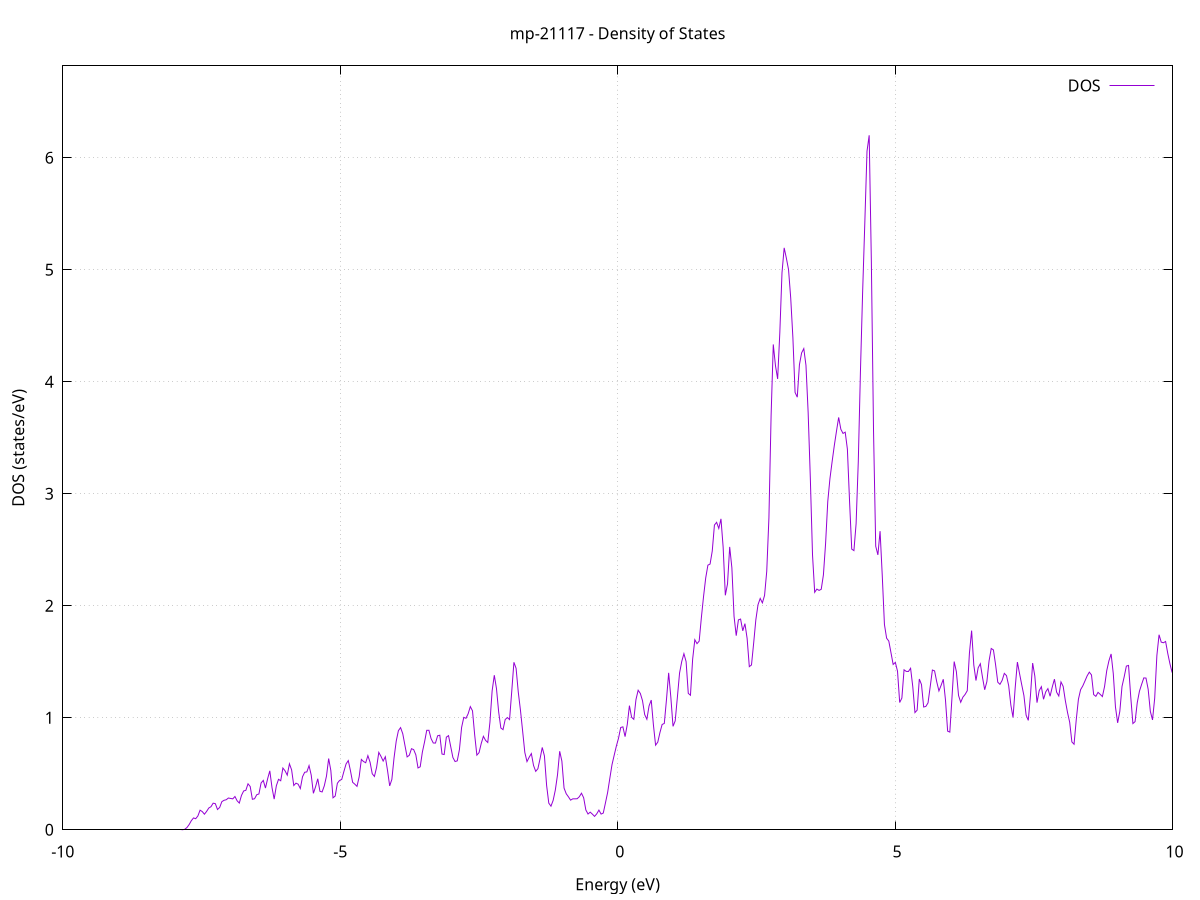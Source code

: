 set title 'mp-21117 - Density of States'
set xlabel 'Energy (eV)'
set ylabel 'DOS (states/eV)'
set grid
set xrange [-10:10]
set yrange [0:6.819]
set xzeroaxis lt -1
set terminal png size 800,600
set output 'mp-21117_dos_gnuplot.png'
plot '-' using 1:2 with lines title 'DOS'
-52.070800 0.000000
-52.031500 0.000000
-51.992200 0.000000
-51.952900 0.000000
-51.913700 0.000000
-51.874400 0.000000
-51.835100 0.000000
-51.795800 0.000000
-51.756500 0.000000
-51.717200 0.000000
-51.678000 0.000000
-51.638700 0.000000
-51.599400 0.000000
-51.560100 0.000000
-51.520800 0.000000
-51.481600 0.000000
-51.442300 0.000000
-51.403000 0.000000
-51.363700 0.000000
-51.324400 0.000000
-51.285200 0.000000
-51.245900 0.000000
-51.206600 0.000000
-51.167300 0.000000
-51.128000 0.000000
-51.088800 0.000000
-51.049500 0.000000
-51.010200 0.000000
-50.970900 0.000000
-50.931600 0.000000
-50.892300 0.000000
-50.853100 0.000000
-50.813800 0.000000
-50.774500 0.000000
-50.735200 0.000000
-50.695900 0.000000
-50.656700 0.000000
-50.617400 0.000000
-50.578100 0.000000
-50.538800 0.000000
-50.499500 0.000000
-50.460300 0.000000
-50.421000 0.000000
-50.381700 0.000000
-50.342400 0.000000
-50.303100 0.000000
-50.263800 0.000000
-50.224600 0.000000
-50.185300 0.000000
-50.146000 0.000000
-50.106700 0.000000
-50.067400 0.000000
-50.028200 0.000000
-49.988900 0.000000
-49.949600 0.000000
-49.910300 0.000000
-49.871000 0.000000
-49.831800 0.000000
-49.792500 0.000000
-49.753200 0.000000
-49.713900 0.000000
-49.674600 0.000000
-49.635300 0.000000
-49.596100 0.000000
-49.556800 0.000000
-49.517500 0.000000
-49.478200 0.000000
-49.438900 0.000000
-49.399700 0.000000
-49.360400 0.000000
-49.321100 0.000000
-49.281800 0.000000
-49.242500 0.000000
-49.203300 0.000000
-49.164000 0.000000
-49.124700 0.000000
-49.085400 0.000000
-49.046100 0.000000
-49.006800 0.000000
-48.967600 0.000000
-48.928300 0.000000
-48.889000 0.000000
-48.849700 0.000000
-48.810400 0.000000
-48.771200 0.000000
-48.731900 0.000000
-48.692600 0.000000
-48.653300 0.000000
-48.614000 0.003300
-48.574800 0.105000
-48.535500 1.116700
-48.496200 4.288600
-48.456900 6.875300
-48.417600 6.297300
-48.378400 5.233800
-48.339100 4.978500
-48.299800 5.475200
-48.260500 6.645000
-48.221200 6.300200
-48.181900 2.998200
-48.142700 0.560400
-48.103400 0.042100
-48.064100 0.257200
-48.024800 4.021900
-47.985500 21.609300
-47.946300 40.958300
-47.907000 27.746500
-47.867700 6.664000
-47.828400 0.552800
-47.789100 0.015300
-47.749900 0.000100
-47.710600 0.000000
-47.671300 0.000000
-47.632000 0.000000
-47.592700 0.000000
-47.553400 0.000000
-47.514200 0.000000
-47.474900 0.000000
-47.435600 0.000000
-47.396300 0.000000
-47.357000 0.000000
-47.317800 0.000000
-47.278500 0.000000
-47.239200 0.000000
-47.199900 0.000000
-47.160600 0.000000
-47.121400 0.000000
-47.082100 0.000000
-47.042800 0.000000
-47.003500 0.000000
-46.964200 0.000000
-46.924900 0.000000
-46.885700 0.000000
-46.846400 0.000000
-46.807100 0.000000
-46.767800 0.000000
-46.728500 0.000000
-46.689300 0.000000
-46.650000 0.000000
-46.610700 0.000000
-46.571400 0.000000
-46.532100 0.000000
-46.492900 0.000000
-46.453600 0.000000
-46.414300 0.000000
-46.375000 0.000000
-46.335700 0.000000
-46.296400 0.000000
-46.257200 0.000000
-46.217900 0.000000
-46.178600 0.000000
-46.139300 0.000000
-46.100000 0.000000
-46.060800 0.000000
-46.021500 0.000000
-45.982200 0.000000
-45.942900 0.000000
-45.903600 0.000000
-45.864400 0.000000
-45.825100 0.000000
-45.785800 0.000000
-45.746500 0.000000
-45.707200 0.000000
-45.668000 0.000000
-45.628700 0.000000
-45.589400 0.000000
-45.550100 0.000000
-45.510800 0.000000
-45.471500 0.000000
-45.432300 0.000000
-45.393000 0.000000
-45.353700 0.000000
-45.314400 0.000000
-45.275100 0.000000
-45.235900 0.000000
-45.196600 0.000000
-45.157300 0.000000
-45.118000 0.000000
-45.078700 0.000000
-45.039500 0.000000
-45.000200 0.000000
-44.960900 0.000000
-44.921600 0.000000
-44.882300 0.000000
-44.843000 0.000000
-44.803800 0.000000
-44.764500 0.000000
-44.725200 0.000000
-44.685900 0.000000
-44.646600 0.000000
-44.607400 0.000000
-44.568100 0.000000
-44.528800 0.000000
-44.489500 0.000000
-44.450200 0.000000
-44.411000 0.000000
-44.371700 0.000000
-44.332400 0.000000
-44.293100 0.000000
-44.253800 0.000000
-44.214500 0.000000
-44.175300 0.000000
-44.136000 0.000000
-44.096700 0.000000
-44.057400 0.000000
-44.018100 0.000000
-43.978900 0.000000
-43.939600 0.000000
-43.900300 0.000000
-43.861000 0.000000
-43.821700 0.000000
-43.782500 0.000000
-43.743200 0.000000
-43.703900 0.000000
-43.664600 0.000000
-43.625300 0.000000
-43.586100 0.000000
-43.546800 0.000000
-43.507500 0.000000
-43.468200 0.000000
-43.428900 0.000000
-43.389600 0.000000
-43.350400 0.000000
-43.311100 0.000000
-43.271800 0.000000
-43.232500 0.000000
-43.193200 0.000000
-43.154000 0.000000
-43.114700 0.000000
-43.075400 0.000000
-43.036100 0.000000
-42.996800 0.000000
-42.957600 0.000000
-42.918300 0.000000
-42.879000 0.000000
-42.839700 0.000000
-42.800400 0.000000
-42.761100 0.000000
-42.721900 0.000000
-42.682600 0.000000
-42.643300 0.000000
-42.604000 0.000000
-42.564700 0.000000
-42.525500 0.000000
-42.486200 0.000000
-42.446900 0.000000
-42.407600 0.000000
-42.368300 0.000000
-42.329100 0.000000
-42.289800 0.000000
-42.250500 0.000000
-42.211200 0.000000
-42.171900 0.000000
-42.132600 0.000000
-42.093400 0.000000
-42.054100 0.000000
-42.014800 0.000000
-41.975500 0.000000
-41.936200 0.000000
-41.897000 0.000000
-41.857700 0.000000
-41.818400 0.000000
-41.779100 0.000000
-41.739800 0.000000
-41.700600 0.000000
-41.661300 0.000000
-41.622000 0.000000
-41.582700 0.000000
-41.543400 0.000000
-41.504100 0.000000
-41.464900 0.000000
-41.425600 0.000000
-41.386300 0.000000
-41.347000 0.000000
-41.307700 0.000000
-41.268500 0.000000
-41.229200 0.000000
-41.189900 0.000000
-41.150600 0.000000
-41.111300 0.000000
-41.072100 0.000000
-41.032800 0.000000
-40.993500 0.000000
-40.954200 0.000000
-40.914900 0.000000
-40.875700 0.000000
-40.836400 0.000000
-40.797100 0.000000
-40.757800 0.000000
-40.718500 0.000000
-40.679200 0.000000
-40.640000 0.000000
-40.600700 0.000000
-40.561400 0.000000
-40.522100 0.000000
-40.482800 0.000000
-40.443600 0.000000
-40.404300 0.000000
-40.365000 0.000000
-40.325700 0.000000
-40.286400 0.000000
-40.247200 0.000000
-40.207900 0.000000
-40.168600 0.000000
-40.129300 0.000000
-40.090000 0.000000
-40.050700 0.000000
-40.011500 0.000000
-39.972200 0.000000
-39.932900 0.000000
-39.893600 0.000000
-39.854300 0.000000
-39.815100 0.000000
-39.775800 0.000000
-39.736500 0.000000
-39.697200 0.000000
-39.657900 0.000000
-39.618700 0.000000
-39.579400 0.000000
-39.540100 0.000000
-39.500800 0.000000
-39.461500 0.000000
-39.422200 0.000000
-39.383000 0.000000
-39.343700 0.000000
-39.304400 0.000000
-39.265100 0.000000
-39.225800 0.000000
-39.186600 0.000000
-39.147300 0.000000
-39.108000 0.000000
-39.068700 0.000000
-39.029400 0.000000
-38.990200 0.000000
-38.950900 0.000000
-38.911600 0.000000
-38.872300 0.000000
-38.833000 0.000000
-38.793700 0.000000
-38.754500 0.000000
-38.715200 0.000000
-38.675900 0.000000
-38.636600 0.000000
-38.597300 0.000000
-38.558100 0.000000
-38.518800 0.000000
-38.479500 0.000000
-38.440200 0.000000
-38.400900 0.000000
-38.361700 0.000000
-38.322400 0.000000
-38.283100 0.000000
-38.243800 0.000000
-38.204500 0.000000
-38.165300 0.000000
-38.126000 0.000000
-38.086700 0.000000
-38.047400 0.000000
-38.008100 0.000000
-37.968800 0.000000
-37.929600 0.000000
-37.890300 0.000000
-37.851000 0.000000
-37.811700 0.000000
-37.772400 0.000000
-37.733200 0.000000
-37.693900 0.000000
-37.654600 0.000000
-37.615300 0.000000
-37.576000 0.000000
-37.536800 0.000000
-37.497500 0.000000
-37.458200 0.000000
-37.418900 0.000000
-37.379600 0.000000
-37.340300 0.000000
-37.301100 0.000000
-37.261800 0.000000
-37.222500 0.000000
-37.183200 0.000000
-37.143900 0.000000
-37.104700 0.000000
-37.065400 0.000000
-37.026100 0.000000
-36.986800 0.000000
-36.947500 0.000000
-36.908300 0.000000
-36.869000 0.000000
-36.829700 0.000000
-36.790400 0.000000
-36.751100 0.000000
-36.711800 0.000000
-36.672600 0.000000
-36.633300 0.000000
-36.594000 0.000000
-36.554700 0.000000
-36.515400 0.000000
-36.476200 0.000000
-36.436900 0.000000
-36.397600 0.000000
-36.358300 0.000000
-36.319000 0.000000
-36.279800 0.000000
-36.240500 0.000000
-36.201200 0.000000
-36.161900 0.000000
-36.122600 0.000000
-36.083300 0.000000
-36.044100 0.000000
-36.004800 0.000000
-35.965500 0.000000
-35.926200 0.000000
-35.886900 0.000000
-35.847700 0.000000
-35.808400 0.000000
-35.769100 0.000000
-35.729800 0.000000
-35.690500 0.000000
-35.651300 0.000000
-35.612000 0.000000
-35.572700 0.000000
-35.533400 0.000000
-35.494100 0.000000
-35.454900 0.000000
-35.415600 0.000000
-35.376300 0.000000
-35.337000 0.000000
-35.297700 0.000000
-35.258400 0.000000
-35.219200 0.000000
-35.179900 0.000000
-35.140600 0.000000
-35.101300 0.000000
-35.062000 0.000000
-35.022800 0.000000
-34.983500 0.000000
-34.944200 0.000000
-34.904900 0.000000
-34.865600 0.000000
-34.826400 0.000000
-34.787100 0.000000
-34.747800 0.000000
-34.708500 0.000000
-34.669200 0.000000
-34.629900 0.000000
-34.590700 0.000000
-34.551400 0.000000
-34.512100 0.000000
-34.472800 0.000000
-34.433500 0.000000
-34.394300 0.000000
-34.355000 0.000000
-34.315700 0.000000
-34.276400 0.000000
-34.237100 0.000000
-34.197900 0.000000
-34.158600 0.000000
-34.119300 0.000000
-34.080000 0.000000
-34.040700 0.000000
-34.001400 0.000000
-33.962200 0.000000
-33.922900 0.000000
-33.883600 0.000000
-33.844300 0.000000
-33.805000 0.000000
-33.765800 0.000000
-33.726500 0.000000
-33.687200 0.000000
-33.647900 0.000000
-33.608600 0.000000
-33.569400 0.000000
-33.530100 0.000000
-33.490800 0.000000
-33.451500 0.000000
-33.412200 0.000000
-33.372900 0.000000
-33.333700 0.000000
-33.294400 0.000000
-33.255100 0.000000
-33.215800 0.000000
-33.176500 0.000000
-33.137300 0.000000
-33.098000 0.000000
-33.058700 0.000000
-33.019400 0.000000
-32.980100 0.000000
-32.940900 0.000000
-32.901600 0.000000
-32.862300 0.000000
-32.823000 0.000000
-32.783700 0.000000
-32.744500 0.000000
-32.705200 0.000000
-32.665900 0.000000
-32.626600 0.000000
-32.587300 0.000000
-32.548000 0.000000
-32.508800 0.000000
-32.469500 0.000000
-32.430200 0.000000
-32.390900 0.000000
-32.351600 0.000000
-32.312400 0.000000
-32.273100 0.000000
-32.233800 0.000000
-32.194500 0.000000
-32.155200 0.000000
-32.116000 0.000000
-32.076700 0.000000
-32.037400 0.000000
-31.998100 0.000000
-31.958800 0.000000
-31.919500 0.000000
-31.880300 0.000000
-31.841000 0.000000
-31.801700 0.000000
-31.762400 0.000000
-31.723100 0.000000
-31.683900 0.000000
-31.644600 0.000000
-31.605300 0.000000
-31.566000 0.000000
-31.526700 0.000000
-31.487500 0.000000
-31.448200 0.000000
-31.408900 0.000000
-31.369600 0.000000
-31.330300 0.000000
-31.291000 0.000000
-31.251800 0.000000
-31.212500 0.000000
-31.173200 0.000000
-31.133900 0.000000
-31.094600 0.000000
-31.055400 0.000000
-31.016100 0.000000
-30.976800 0.000000
-30.937500 0.000000
-30.898200 0.000000
-30.859000 0.000000
-30.819700 0.000000
-30.780400 0.000000
-30.741100 0.000000
-30.701800 0.000000
-30.662500 0.000000
-30.623300 0.000000
-30.584000 0.000000
-30.544700 0.000000
-30.505400 0.000000
-30.466100 0.000000
-30.426900 0.000000
-30.387600 0.000000
-30.348300 0.000000
-30.309000 0.000000
-30.269700 0.000000
-30.230500 0.000000
-30.191200 0.000000
-30.151900 0.000000
-30.112600 0.000000
-30.073300 0.000000
-30.034100 0.000000
-29.994800 0.000000
-29.955500 0.000000
-29.916200 0.000000
-29.876900 0.000000
-29.837600 0.000000
-29.798400 0.000000
-29.759100 0.000000
-29.719800 0.000000
-29.680500 0.000000
-29.641200 0.000000
-29.602000 0.000000
-29.562700 0.000000
-29.523400 0.000000
-29.484100 0.000000
-29.444800 0.000000
-29.405600 0.000000
-29.366300 0.000000
-29.327000 0.000000
-29.287700 0.000000
-29.248400 0.000000
-29.209100 0.000000
-29.169900 0.000000
-29.130600 0.000000
-29.091300 0.000000
-29.052000 0.000000
-29.012700 0.000000
-28.973500 0.000000
-28.934200 0.000000
-28.894900 0.000000
-28.855600 0.000000
-28.816300 0.000000
-28.777100 0.000000
-28.737800 0.000000
-28.698500 0.000000
-28.659200 0.000000
-28.619900 0.000000
-28.580600 0.000000
-28.541400 0.000000
-28.502100 0.000000
-28.462800 0.000000
-28.423500 0.000000
-28.384200 0.000000
-28.345000 0.000000
-28.305700 0.000000
-28.266400 0.000000
-28.227100 0.000000
-28.187800 0.000000
-28.148600 0.000000
-28.109300 0.000000
-28.070000 0.000000
-28.030700 0.000000
-27.991400 0.000000
-27.952100 0.000000
-27.912900 0.000000
-27.873600 0.000000
-27.834300 0.000000
-27.795000 0.000000
-27.755700 0.000000
-27.716500 0.000000
-27.677200 0.000000
-27.637900 0.000000
-27.598600 0.000000
-27.559300 0.000000
-27.520100 0.000000
-27.480800 0.000000
-27.441500 0.000000
-27.402200 0.000000
-27.362900 0.000000
-27.323700 0.000000
-27.284400 0.000000
-27.245100 0.000000
-27.205800 0.000000
-27.166500 0.000000
-27.127200 0.000000
-27.088000 0.000000
-27.048700 0.000000
-27.009400 0.000000
-26.970100 0.000000
-26.930800 0.000000
-26.891600 0.000000
-26.852300 0.000000
-26.813000 0.000000
-26.773700 0.000000
-26.734400 0.000000
-26.695200 0.000000
-26.655900 0.000000
-26.616600 0.000000
-26.577300 0.000000
-26.538000 0.000000
-26.498700 0.000000
-26.459500 0.000000
-26.420200 0.000000
-26.380900 0.000000
-26.341600 0.000000
-26.302300 0.000000
-26.263100 0.000000
-26.223800 0.000000
-26.184500 0.000000
-26.145200 0.000000
-26.105900 0.000000
-26.066700 0.000000
-26.027400 0.000000
-25.988100 0.000000
-25.948800 0.000000
-25.909500 0.000000
-25.870200 0.000000
-25.831000 0.000000
-25.791700 0.000000
-25.752400 0.000000
-25.713100 0.000000
-25.673800 0.000000
-25.634600 0.000000
-25.595300 0.000000
-25.556000 0.000000
-25.516700 0.000000
-25.477400 0.000000
-25.438200 0.000000
-25.398900 0.000000
-25.359600 0.000000
-25.320300 0.000000
-25.281000 0.000000
-25.241700 0.000000
-25.202500 0.000000
-25.163200 0.000000
-25.123900 0.000000
-25.084600 0.000000
-25.045300 0.000000
-25.006100 0.000000
-24.966800 0.000000
-24.927500 0.000000
-24.888200 0.000000
-24.848900 0.000000
-24.809700 0.000000
-24.770400 0.000000
-24.731100 0.000000
-24.691800 0.000000
-24.652500 0.000000
-24.613300 0.000000
-24.574000 0.000000
-24.534700 0.000000
-24.495400 0.000000
-24.456100 0.000000
-24.416800 0.000000
-24.377600 0.000000
-24.338300 0.000000
-24.299000 0.000000
-24.259700 0.000000
-24.220400 0.000000
-24.181200 0.000000
-24.141900 0.000000
-24.102600 0.000000
-24.063300 0.000000
-24.024000 0.000000
-23.984800 0.000000
-23.945500 0.000000
-23.906200 0.000000
-23.866900 0.000000
-23.827600 0.000000
-23.788300 0.000000
-23.749100 0.000000
-23.709800 0.000000
-23.670500 0.000000
-23.631200 0.000000
-23.591900 0.000000
-23.552700 0.000000
-23.513400 0.000000
-23.474100 0.000000
-23.434800 0.000000
-23.395500 0.000000
-23.356300 0.000000
-23.317000 0.000000
-23.277700 0.000000
-23.238400 0.000000
-23.199100 0.000000
-23.159800 0.000000
-23.120600 0.000000
-23.081300 0.000000
-23.042000 0.000000
-23.002700 0.000000
-22.963400 0.000000
-22.924200 0.000000
-22.884900 0.000000
-22.845600 0.000000
-22.806300 0.000000
-22.767000 0.000000
-22.727800 0.000000
-22.688500 0.000000
-22.649200 0.000000
-22.609900 0.000000
-22.570600 0.000000
-22.531300 0.000000
-22.492100 0.000000
-22.452800 0.000000
-22.413500 0.000000
-22.374200 0.000000
-22.334900 0.000000
-22.295700 0.000000
-22.256400 0.000000
-22.217100 0.000000
-22.177800 0.000000
-22.138500 0.000000
-22.099300 0.000000
-22.060000 0.000000
-22.020700 0.000000
-21.981400 0.000000
-21.942100 0.000000
-21.902900 0.000000
-21.863600 0.000000
-21.824300 0.000000
-21.785000 0.000000
-21.745700 0.000000
-21.706400 0.000000
-21.667200 0.000000
-21.627900 0.000000
-21.588600 0.000000
-21.549300 0.000000
-21.510000 0.000000
-21.470800 0.000000
-21.431500 0.000000
-21.392200 0.000000
-21.352900 0.000000
-21.313600 0.000000
-21.274400 0.000000
-21.235100 0.000000
-21.195800 0.000000
-21.156500 0.000000
-21.117200 0.000000
-21.077900 0.000000
-21.038700 0.000000
-20.999400 0.000000
-20.960100 0.000000
-20.920800 0.000000
-20.881500 0.000000
-20.842300 0.000000
-20.803000 0.000000
-20.763700 0.000000
-20.724400 0.000000
-20.685100 0.000000
-20.645900 0.000000
-20.606600 0.000000
-20.567300 0.000000
-20.528000 0.000000
-20.488700 0.000000
-20.449400 0.000000
-20.410200 0.000000
-20.370900 0.000000
-20.331600 0.000000
-20.292300 0.000000
-20.253000 0.000000
-20.213800 0.000000
-20.174500 0.000000
-20.135200 0.000000
-20.095900 0.000000
-20.056600 0.000000
-20.017400 0.000000
-19.978100 0.000000
-19.938800 0.000000
-19.899500 0.000000
-19.860200 0.000000
-19.821000 0.000000
-19.781700 0.000000
-19.742400 0.000000
-19.703100 0.000000
-19.663800 0.000000
-19.624500 0.000000
-19.585300 0.000000
-19.546000 0.000000
-19.506700 0.000000
-19.467400 0.000000
-19.428100 0.000000
-19.388900 0.000000
-19.349600 0.000000
-19.310300 0.000100
-19.271000 0.012900
-19.231700 0.468600
-19.192500 5.677800
-19.153200 25.226400
-19.113900 52.225300
-19.074600 80.486000
-19.035300 112.411200
-18.996000 116.186400
-18.956800 78.446900
-18.917500 31.346500
-18.878200 6.164100
-18.838900 0.484500
-18.799600 0.013200
-18.760400 0.000100
-18.721100 0.000000
-18.681800 0.000000
-18.642500 0.000000
-18.603200 0.000000
-18.564000 0.000000
-18.524700 0.000000
-18.485400 0.000000
-18.446100 0.000000
-18.406800 0.000000
-18.367500 0.000000
-18.328300 0.000000
-18.289000 0.000000
-18.249700 0.000000
-18.210400 0.000000
-18.171100 0.000000
-18.131900 0.000000
-18.092600 0.000000
-18.053300 0.000000
-18.014000 0.000000
-17.974700 0.000000
-17.935500 0.000000
-17.896200 0.000000
-17.856900 0.000000
-17.817600 0.000000
-17.778300 0.000000
-17.739000 0.000000
-17.699800 0.000000
-17.660500 0.000000
-17.621200 0.000000
-17.581900 0.000000
-17.542600 0.000000
-17.503400 0.000000
-17.464100 0.000000
-17.424800 0.000000
-17.385500 0.000000
-17.346200 0.000000
-17.307000 0.000000
-17.267700 0.000000
-17.228400 0.000000
-17.189100 0.000000
-17.149800 0.000000
-17.110600 0.000000
-17.071300 0.000000
-17.032000 0.000000
-16.992700 0.000000
-16.953400 0.000000
-16.914100 0.000000
-16.874900 0.000000
-16.835600 0.000000
-16.796300 0.000000
-16.757000 0.000000
-16.717700 0.000000
-16.678500 0.000000
-16.639200 0.000000
-16.599900 0.000000
-16.560600 0.000000
-16.521300 0.000000
-16.482100 0.000000
-16.442800 0.000000
-16.403500 0.000000
-16.364200 0.000000
-16.324900 0.000000
-16.285600 0.000000
-16.246400 0.000000
-16.207100 0.000000
-16.167800 0.000000
-16.128500 0.000000
-16.089200 0.000000
-16.050000 0.000000
-16.010700 0.000000
-15.971400 0.000000
-15.932100 0.000000
-15.892800 0.000000
-15.853600 0.000000
-15.814300 0.000000
-15.775000 0.000000
-15.735700 0.000000
-15.696400 0.000000
-15.657100 0.000000
-15.617900 0.000000
-15.578600 0.000000
-15.539300 0.000000
-15.500000 0.000000
-15.460700 0.000000
-15.421500 0.000000
-15.382200 0.000000
-15.342900 0.000000
-15.303600 0.000000
-15.264300 0.000000
-15.225100 0.000000
-15.185800 0.000000
-15.146500 0.000000
-15.107200 0.000000
-15.067900 0.000000
-15.028600 0.000000
-14.989400 0.000000
-14.950100 0.000000
-14.910800 0.000000
-14.871500 0.000000
-14.832200 0.000000
-14.793000 0.000000
-14.753700 0.000000
-14.714400 0.000000
-14.675100 0.000000
-14.635800 0.000000
-14.596600 0.000000
-14.557300 0.000000
-14.518000 0.000000
-14.478700 0.000000
-14.439400 0.000000
-14.400200 0.000000
-14.360900 0.000000
-14.321600 0.000000
-14.282300 0.000000
-14.243000 0.000000
-14.203700 0.000000
-14.164500 0.000000
-14.125200 0.000000
-14.085900 0.000000
-14.046600 0.000000
-14.007300 0.000000
-13.968100 0.000000
-13.928800 0.000000
-13.889500 0.000000
-13.850200 0.000000
-13.810900 0.000000
-13.771700 0.000000
-13.732400 0.000000
-13.693100 0.000000
-13.653800 0.000000
-13.614500 0.000000
-13.575200 0.000000
-13.536000 0.000000
-13.496700 0.000000
-13.457400 0.000000
-13.418100 0.000000
-13.378800 0.000000
-13.339600 0.000000
-13.300300 0.000000
-13.261000 0.000000
-13.221700 0.000000
-13.182400 0.000000
-13.143200 0.000000
-13.103900 0.000000
-13.064600 0.000000
-13.025300 0.000000
-12.986000 0.000000
-12.946700 0.000000
-12.907500 0.000000
-12.868200 0.000000
-12.828900 0.000000
-12.789600 0.000000
-12.750300 0.000000
-12.711100 0.000000
-12.671800 0.000000
-12.632500 0.000000
-12.593200 0.000000
-12.553900 0.000000
-12.514700 0.000000
-12.475400 0.000000
-12.436100 0.000000
-12.396800 0.000000
-12.357500 0.000000
-12.318200 0.000000
-12.279000 0.000000
-12.239700 0.000000
-12.200400 0.000000
-12.161100 0.000000
-12.121800 0.000000
-12.082600 0.000000
-12.043300 0.000000
-12.004000 0.000000
-11.964700 0.000000
-11.925400 0.000000
-11.886200 0.000000
-11.846900 0.000000
-11.807600 0.000000
-11.768300 0.000000
-11.729000 0.000000
-11.689800 0.000000
-11.650500 0.000000
-11.611200 0.000000
-11.571900 0.000000
-11.532600 0.000000
-11.493300 0.000000
-11.454100 0.000000
-11.414800 0.000000
-11.375500 0.000000
-11.336200 0.000000
-11.296900 0.000000
-11.257700 0.000000
-11.218400 0.000000
-11.179100 0.000000
-11.139800 0.000000
-11.100500 0.000000
-11.061300 0.000000
-11.022000 0.000000
-10.982700 0.000000
-10.943400 0.000000
-10.904100 0.000000
-10.864800 0.000000
-10.825600 0.000000
-10.786300 0.000000
-10.747000 0.000000
-10.707700 0.000000
-10.668400 0.000000
-10.629200 0.000000
-10.589900 0.000000
-10.550600 0.000000
-10.511300 0.000000
-10.472000 0.000000
-10.432800 0.000000
-10.393500 0.000000
-10.354200 0.000000
-10.314900 0.000000
-10.275600 0.000000
-10.236300 0.000000
-10.197100 0.000000
-10.157800 0.000000
-10.118500 0.000000
-10.079200 0.000000
-10.039900 0.000000
-10.000700 0.000000
-9.961400 0.000000
-9.922100 0.000000
-9.882800 0.000000
-9.843500 0.000000
-9.804300 0.000000
-9.765000 0.000000
-9.725700 0.000000
-9.686400 0.000000
-9.647100 0.000000
-9.607800 0.000000
-9.568600 0.000000
-9.529300 0.000000
-9.490000 0.000000
-9.450700 0.000000
-9.411400 0.000000
-9.372200 0.000000
-9.332900 0.000000
-9.293600 0.000000
-9.254300 0.000000
-9.215000 0.000000
-9.175800 0.000000
-9.136500 0.000000
-9.097200 0.000000
-9.057900 0.000000
-9.018600 0.000000
-8.979400 0.000000
-8.940100 0.000000
-8.900800 0.000000
-8.861500 0.000000
-8.822200 0.000000
-8.782900 0.000000
-8.743700 0.000000
-8.704400 0.000000
-8.665100 0.000000
-8.625800 0.000000
-8.586500 0.000000
-8.547300 0.000000
-8.508000 0.000000
-8.468700 0.000000
-8.429400 0.000000
-8.390100 0.000000
-8.350900 0.000000
-8.311600 0.000000
-8.272300 0.000000
-8.233000 0.000000
-8.193700 0.000000
-8.154400 0.000000
-8.115200 0.000000
-8.075900 0.000000
-8.036600 0.000000
-7.997300 0.000000
-7.958000 0.000000
-7.918800 0.000000
-7.879500 0.000000
-7.840200 0.000300
-7.800900 0.004400
-7.761600 0.020400
-7.722400 0.046900
-7.683100 0.081400
-7.643800 0.105700
-7.604500 0.098900
-7.565200 0.123300
-7.525900 0.174900
-7.486700 0.162500
-7.447400 0.139000
-7.408100 0.163900
-7.368800 0.194300
-7.329500 0.205800
-7.290300 0.237400
-7.251000 0.233200
-7.211700 0.181000
-7.172400 0.199200
-7.133100 0.251100
-7.093900 0.263200
-7.054600 0.268000
-7.015300 0.283500
-6.976000 0.279800
-6.936700 0.275900
-6.897400 0.297000
-6.858200 0.258700
-6.818900 0.238300
-6.779600 0.306900
-6.740300 0.346500
-6.701000 0.352100
-6.661800 0.410400
-6.622500 0.386500
-6.583200 0.272200
-6.543900 0.277000
-6.504600 0.312900
-6.465400 0.319700
-6.426100 0.417800
-6.386800 0.440800
-6.347500 0.372500
-6.308200 0.455900
-6.269000 0.526200
-6.229700 0.377600
-6.190400 0.273600
-6.151100 0.392900
-6.111800 0.450500
-6.072500 0.437600
-6.033300 0.551300
-5.994000 0.526100
-5.954700 0.487700
-5.915400 0.589000
-5.876100 0.535000
-5.836900 0.395000
-5.797600 0.416200
-5.758300 0.407000
-5.719000 0.368100
-5.679700 0.473000
-5.640500 0.513300
-5.601200 0.516700
-5.561900 0.572700
-5.522600 0.488100
-5.483300 0.325400
-5.444000 0.384300
-5.404800 0.455500
-5.365500 0.343500
-5.326200 0.337600
-5.286900 0.392600
-5.247600 0.479300
-5.208400 0.636000
-5.169100 0.528700
-5.129800 0.285400
-5.090500 0.301000
-5.051200 0.415400
-5.012000 0.440300
-4.972700 0.449600
-4.933400 0.520900
-4.894100 0.588200
-4.854800 0.617600
-4.815500 0.527000
-4.776300 0.423900
-4.737000 0.407100
-4.697700 0.387600
-4.658400 0.473500
-4.619100 0.628100
-4.579900 0.609200
-4.540600 0.598400
-4.501300 0.661900
-4.462000 0.603000
-4.422700 0.499800
-4.383500 0.476000
-4.344200 0.557600
-4.304900 0.690800
-4.265600 0.655700
-4.226300 0.613400
-4.187000 0.652200
-4.147800 0.530800
-4.108500 0.391600
-4.069200 0.449800
-4.029900 0.641600
-3.990600 0.791600
-3.951400 0.884800
-3.912100 0.912000
-3.872800 0.857200
-3.833500 0.753400
-3.794200 0.650500
-3.755000 0.664900
-3.715700 0.723600
-3.676400 0.716000
-3.637100 0.668600
-3.597800 0.551900
-3.558600 0.562200
-3.519300 0.693700
-3.480000 0.784400
-3.440700 0.887700
-3.401400 0.888300
-3.362100 0.813400
-3.322900 0.774700
-3.283600 0.774000
-3.244300 0.839100
-3.205000 0.844000
-3.165700 0.676100
-3.126500 0.671700
-3.087200 0.826900
-3.047900 0.840400
-3.008600 0.742600
-2.969300 0.645300
-2.930100 0.609200
-2.890800 0.615300
-2.851500 0.716300
-2.812200 0.913800
-2.772900 1.003500
-2.733600 0.995000
-2.694400 1.035700
-2.655100 1.099400
-2.615800 1.061700
-2.576500 0.846400
-2.537200 0.666200
-2.498000 0.688400
-2.458700 0.770000
-2.419400 0.834300
-2.380100 0.798000
-2.340800 0.779000
-2.301600 0.960600
-2.262300 1.239500
-2.223000 1.379700
-2.183700 1.259800
-2.144400 1.051900
-2.105100 0.908600
-2.065900 0.893900
-2.026600 0.984200
-1.987300 1.001600
-1.948000 0.983800
-1.908700 1.235500
-1.869500 1.495200
-1.830200 1.440900
-1.790900 1.229000
-1.751600 1.066900
-1.712300 0.880600
-1.673100 0.690700
-1.633800 0.608600
-1.594500 0.647600
-1.555200 0.680200
-1.515900 0.574100
-1.476600 0.521400
-1.437400 0.545000
-1.398100 0.635300
-1.358800 0.735000
-1.319500 0.658900
-1.280200 0.396100
-1.241000 0.237700
-1.201700 0.210600
-1.162400 0.262600
-1.123100 0.354600
-1.083800 0.490800
-1.044600 0.701000
-1.005300 0.613400
-0.966000 0.372300
-0.926700 0.321500
-0.887400 0.294500
-0.848200 0.264500
-0.808900 0.275900
-0.769600 0.276200
-0.730300 0.277000
-0.691000 0.294800
-0.651700 0.326400
-0.612500 0.285800
-0.573200 0.177000
-0.533900 0.140700
-0.494600 0.157300
-0.455300 0.139600
-0.416100 0.119600
-0.376800 0.142300
-0.337500 0.175600
-0.298200 0.140200
-0.258900 0.149300
-0.219700 0.239900
-0.180400 0.333400
-0.141100 0.458900
-0.101800 0.580900
-0.062500 0.665100
-0.023200 0.747000
0.016000 0.817900
0.055300 0.913000
0.094600 0.918800
0.133900 0.831400
0.173200 0.938900
0.212400 1.108100
0.251700 1.003900
0.291000 0.986000
0.330300 1.162600
0.369600 1.245600
0.408800 1.217100
0.448100 1.152200
0.487400 1.028300
0.526700 0.986600
0.566000 1.105400
0.605300 1.158000
0.644500 0.936900
0.683800 0.755100
0.723100 0.782000
0.762400 0.867900
0.801700 0.939900
0.840900 0.949300
0.880200 1.162700
0.919500 1.400600
0.958800 1.182300
0.998100 0.923200
1.037300 0.972000
1.076600 1.183400
1.115900 1.399200
1.155200 1.502200
1.194500 1.571900
1.233700 1.501200
1.273000 1.217700
1.312300 1.200900
1.351600 1.522500
1.390900 1.696500
1.430200 1.661400
1.469400 1.684000
1.508700 1.892700
1.548000 2.081500
1.587300 2.248300
1.626600 2.362100
1.665800 2.372000
1.705100 2.488100
1.744400 2.720000
1.783700 2.744500
1.823000 2.690000
1.862200 2.775500
1.901500 2.521800
1.940800 2.093000
1.980100 2.194600
2.019400 2.524800
2.058700 2.338800
2.097900 1.905200
2.137200 1.732600
2.176500 1.873700
2.215800 1.881000
2.255100 1.775900
2.294300 1.840100
2.333600 1.707600
2.372900 1.456300
2.412200 1.471000
2.451500 1.666400
2.490700 1.874500
2.530000 2.009500
2.569300 2.065300
2.608600 2.025500
2.647900 2.091700
2.687200 2.307300
2.726400 2.783700
2.765700 3.697500
2.805000 4.332600
2.844300 4.143600
2.883600 4.024500
2.922800 4.436900
2.962100 4.972500
3.001400 5.194600
3.040700 5.102900
3.080000 5.000500
3.119200 4.747200
3.158500 4.392100
3.197800 3.904200
3.237100 3.861600
3.276400 4.151700
3.315700 4.256900
3.354900 4.295200
3.394200 4.145900
3.433500 3.724600
3.472800 3.138600
3.512100 2.454200
3.551300 2.119700
3.590600 2.148700
3.629900 2.136900
3.669200 2.146700
3.708500 2.275200
3.747700 2.555500
3.787000 2.930000
3.826300 3.135100
3.865600 3.286500
3.904900 3.429800
3.944100 3.558300
3.983400 3.681200
4.022700 3.575300
4.062000 3.538100
4.101300 3.549400
4.140600 3.397700
4.179800 2.931700
4.219100 2.505000
4.258400 2.492000
4.297700 2.732500
4.337000 3.285500
4.376200 4.095000
4.415500 4.803700
4.454800 5.420500
4.494100 6.056800
4.533400 6.199400
4.572600 5.071300
4.611900 3.556800
4.651200 2.531400
4.690500 2.453700
4.729800 2.665800
4.769100 2.269900
4.808300 1.832700
4.847600 1.710200
4.886900 1.684300
4.926200 1.580600
4.965500 1.475700
5.004700 1.494100
5.044000 1.415600
5.083300 1.136100
5.122600 1.175700
5.161900 1.428100
5.201100 1.413800
5.240400 1.412900
5.279700 1.441400
5.319000 1.277900
5.358300 1.046100
5.397600 1.067800
5.436800 1.345700
5.476100 1.296600
5.515400 1.095900
5.554700 1.101100
5.594000 1.132600
5.633200 1.277400
5.672500 1.426100
5.711800 1.418400
5.751100 1.320600
5.790400 1.239300
5.829600 1.289600
5.868900 1.343700
5.908200 1.160400
5.947500 0.880300
5.986800 0.871900
6.026100 1.183900
6.065300 1.501600
6.104600 1.412500
6.143900 1.198900
6.183200 1.138000
6.222500 1.183900
6.261700 1.207800
6.301000 1.241100
6.340300 1.577600
6.379600 1.777900
6.418900 1.470500
6.458100 1.332200
6.497400 1.445600
6.536700 1.482200
6.576000 1.360100
6.615300 1.250000
6.654500 1.322500
6.693800 1.507200
6.733100 1.618400
6.772400 1.605700
6.811700 1.473000
6.851000 1.317300
6.890200 1.298400
6.929500 1.333400
6.968800 1.396100
7.008100 1.376100
7.047400 1.286600
7.086600 1.113600
7.125900 1.002700
7.165200 1.269000
7.204500 1.497000
7.243800 1.393400
7.283000 1.294000
7.322300 1.197600
7.361600 1.023400
7.400900 0.976600
7.440200 1.199400
7.479500 1.488300
7.518700 1.372100
7.558000 1.134800
7.597300 1.241500
7.636600 1.277300
7.675900 1.165000
7.715100 1.230600
7.754400 1.260000
7.793700 1.191900
7.833000 1.274300
7.872300 1.344500
7.911500 1.228200
7.950800 1.194200
7.990100 1.319700
8.029400 1.280200
8.068700 1.152800
8.108000 1.047000
8.147200 0.959100
8.186500 0.784300
8.225800 0.763500
8.265100 0.980900
8.304400 1.164900
8.343600 1.250400
8.382900 1.283900
8.422200 1.328200
8.461500 1.373700
8.500800 1.407000
8.540000 1.382200
8.579300 1.206800
8.618600 1.191200
8.657900 1.226700
8.697200 1.208700
8.736500 1.189100
8.775700 1.279400
8.815000 1.420900
8.854300 1.508300
8.893600 1.569500
8.932900 1.393100
8.972100 1.095900
9.011400 0.954200
9.050700 1.057400
9.090000 1.279200
9.129300 1.365300
9.168500 1.461200
9.207800 1.467000
9.247100 1.189000
9.286400 0.948100
9.325700 0.965500
9.364900 1.134600
9.404200 1.236700
9.443500 1.297800
9.482800 1.355600
9.522100 1.354300
9.561400 1.254500
9.600600 1.057100
9.639900 0.980600
9.679200 1.175200
9.718500 1.556100
9.757800 1.740900
9.797000 1.674900
9.836300 1.669400
9.875600 1.680900
9.914900 1.573600
9.954200 1.481000
9.993400 1.403400
10.032700 1.590200
10.072000 1.843500
10.111300 1.626500
10.150600 1.163300
10.189900 1.111600
10.229100 1.319000
10.268400 1.404400
10.307700 1.406800
10.347000 1.353600
10.386300 1.232200
10.425500 1.312100
10.464800 1.620200
10.504100 2.010700
10.543400 2.282100
10.582700 2.228200
10.621900 1.959900
10.661200 1.552800
10.700500 1.427600
10.739800 1.328600
10.779100 1.096800
10.818400 1.030200
10.857600 1.274800
10.896900 1.539400
10.936200 1.551600
10.975500 1.685500
11.014800 1.972300
11.054000 2.141300
11.093300 2.029700
11.132600 1.882800
11.171900 1.857200
11.211200 1.662800
11.250400 1.272200
11.289700 1.047800
11.329000 1.067300
11.368300 1.234800
11.407600 1.246300
11.446900 1.157600
11.486100 1.177200
11.525400 1.461900
11.564700 1.716700
11.604000 1.719200
11.643300 1.558400
11.682500 1.466100
11.721800 1.484000
11.761100 1.497200
11.800400 1.504000
11.839700 1.481500
11.878900 1.470600
11.918200 1.374700
11.957500 1.252000
11.996800 1.236300
12.036100 1.252600
12.075300 1.216000
12.114600 1.235900
12.153900 1.256700
12.193200 1.349200
12.232500 1.344300
12.271800 1.177100
12.311000 1.076900
12.350300 1.076400
12.389600 0.934600
12.428900 0.793900
12.468200 0.801000
12.507400 0.853100
12.546700 1.082700
12.586000 1.303600
12.625300 1.150600
12.664600 0.982500
12.703800 0.986200
12.743100 0.917500
12.782400 1.043900
12.821700 1.156200
12.861000 1.078300
12.900300 1.054500
12.939500 1.038700
12.978800 1.086300
13.018100 1.101800
13.057400 1.048800
13.096700 0.987700
13.135900 0.879800
13.175200 0.879100
13.214500 0.886800
13.253800 0.683600
13.293100 0.594700
13.332300 0.736800
13.371600 0.887800
13.410900 1.002600
13.450200 1.113900
13.489500 1.105800
13.528800 0.995500
13.568000 0.994800
13.607300 1.074700
13.646600 1.131000
13.685900 0.995400
13.725200 0.749800
13.764400 0.681000
13.803700 0.623500
13.843000 0.566000
13.882300 0.610500
13.921600 0.720200
13.960800 0.734100
14.000100 0.583600
14.039400 0.538600
14.078700 0.614300
14.118000 0.700500
14.157300 0.766100
14.196500 0.716100
14.235800 0.619500
14.275100 0.554500
14.314400 0.676300
14.353700 0.801900
14.392900 0.711000
14.432200 0.668600
14.471500 0.621400
14.510800 0.554700
14.550100 0.563200
14.589300 0.627100
14.628600 0.879000
14.667900 1.107300
14.707200 1.189300
14.746500 1.317600
14.785700 1.429600
14.825000 1.357900
14.864300 1.261400
14.903600 1.265300
14.942900 1.316400
14.982200 1.338600
15.021400 1.256400
15.060700 1.347200
15.100000 1.614600
15.139300 1.545500
15.178600 1.269500
15.217800 1.095100
15.257100 1.084900
15.296400 1.309500
15.335700 1.392400
15.375000 1.318300
15.414200 1.388400
15.453500 1.578500
15.492800 1.810200
15.532100 1.950500
15.571400 1.804800
15.610700 1.816300
15.649900 1.680300
15.689200 1.411200
15.728500 1.466200
15.767800 1.421100
15.807100 1.224700
15.846300 1.253700
15.885600 1.578400
15.924900 1.882600
15.964200 1.992100
16.003500 1.866300
16.042700 1.642900
16.082000 1.522400
16.121300 1.528700
16.160600 1.594400
16.199900 1.613300
16.239200 1.427500
16.278400 1.306300
16.317700 1.408600
16.357000 1.432400
16.396300 1.258800
16.435600 1.212800
16.474800 1.377000
16.514100 1.594900
16.553400 1.583600
16.592700 1.570100
16.632000 1.653500
16.671200 1.572500
16.710500 1.579500
16.749800 1.634900
16.789100 1.470200
16.828400 1.406400
16.867700 1.433200
16.906900 1.428200
16.946200 1.246700
16.985500 1.115200
17.024800 1.410700
17.064100 1.562600
17.103300 1.410500
17.142600 1.458300
17.181900 1.526000
17.221200 1.400200
17.260500 1.131300
17.299700 0.940600
17.339000 0.871900
17.378300 0.910600
17.417600 1.108800
17.456900 1.342000
17.496100 1.392300
17.535400 1.375200
17.574700 1.455400
17.614000 1.490300
17.653300 1.363300
17.692600 1.118200
17.731800 1.061500
17.771100 1.082500
17.810400 1.027600
17.849700 1.103600
17.889000 1.143700
17.928200 1.137400
17.967500 1.300400
18.006800 1.438400
18.046100 1.425700
18.085400 1.480200
18.124600 1.409500
18.163900 1.433900
18.203200 1.618400
18.242500 1.729600
18.281800 1.610900
18.321100 1.357900
18.360300 1.357100
18.399600 1.492800
18.438900 1.449500
18.478200 1.465700
18.517500 1.427700
18.556700 1.272800
18.596000 1.308000
18.635300 1.399000
18.674600 1.257800
18.713900 1.018700
18.753100 0.985800
18.792400 1.238400
18.831700 1.638100
18.871000 1.875900
18.910300 1.804500
18.949600 1.606200
18.988800 1.551200
19.028100 1.500500
19.067400 1.227300
19.106700 1.196100
19.146000 1.363400
19.185200 1.432700
19.224500 1.495200
19.263800 1.442300
19.303100 1.189600
19.342400 1.199600
19.381600 1.391800
19.420900 1.348600
19.460200 1.225300
19.499500 1.382200
19.538800 1.449700
19.578100 1.390000
19.617300 1.525700
19.656600 1.501200
19.695900 1.357500
19.735200 1.525500
19.774500 1.718700
19.813700 1.630400
19.853000 1.257600
19.892300 1.007400
19.931600 1.006500
19.970900 1.133000
20.010100 1.328100
20.049400 1.434300
20.088700 1.442200
20.128000 1.440700
20.167300 1.437000
20.206500 1.452000
20.245800 1.331800
20.285100 1.154600
20.324400 1.162600
20.363700 1.400100
20.403000 1.497700
20.442200 1.471600
20.481500 1.342700
20.520800 1.061200
20.560100 0.974600
20.599400 0.976900
20.638600 1.058700
20.677900 1.214200
20.717200 1.301800
20.756500 1.252500
20.795800 1.150400
20.835000 1.245100
20.874300 1.430000
20.913600 1.479000
20.952900 1.245100
20.992200 1.075700
21.031500 1.104800
21.070700 1.115900
21.110000 1.125200
21.149300 1.131100
21.188600 1.039700
21.227900 0.878600
21.267100 0.742200
21.306400 0.712700
21.345700 0.914000
21.385000 1.145900
21.424300 1.215400
21.463500 1.184500
21.502800 1.139700
21.542100 0.968700
21.581400 0.756700
21.620700 0.733600
21.660000 0.765600
21.699200 0.751700
21.738500 0.694800
21.777800 0.702200
21.817100 0.822800
21.856400 0.727800
21.895600 0.523200
21.934900 0.486600
21.974200 0.468300
22.013500 0.359300
22.052800 0.328300
22.092000 0.330600
22.131300 0.312800
22.170600 0.213300
22.209900 0.142000
22.249200 0.185400
22.288400 0.169000
22.327700 0.152300
22.367000 0.224900
22.406300 0.215400
22.445600 0.100300
22.484900 0.026900
22.524100 0.037300
22.563400 0.062800
22.602700 0.039700
22.642000 0.025700
22.681300 0.031600
22.720500 0.016900
22.759800 0.003000
22.799100 0.000700
22.838400 0.006800
22.877700 0.030500
22.916900 0.045800
22.956200 0.023400
22.995500 0.004000
23.034800 0.000200
23.074100 0.000000
23.113400 0.000000
23.152600 0.000000
23.191900 0.000000
23.231200 0.000000
23.270500 0.000000
23.309800 0.000000
23.349000 0.000000
23.388300 0.000000
23.427600 0.000000
23.466900 0.000000
23.506200 0.000000
23.545400 0.000000
23.584700 0.000000
23.624000 0.000000
23.663300 0.000000
23.702600 0.000000
23.741900 0.000000
23.781100 0.000000
23.820400 0.000000
23.859700 0.000000
23.899000 0.000000
23.938300 0.000000
23.977500 0.000000
24.016800 0.000000
24.056100 0.000000
24.095400 0.000000
24.134700 0.000000
24.173900 0.000000
24.213200 0.000000
24.252500 0.000000
24.291800 0.000000
24.331100 0.000000
24.370400 0.000000
24.409600 0.000000
24.448900 0.000000
24.488200 0.000000
24.527500 0.000000
24.566800 0.000000
24.606000 0.000000
24.645300 0.000000
24.684600 0.000000
24.723900 0.000000
24.763200 0.000000
24.802400 0.000000
24.841700 0.000000
24.881000 0.000000
24.920300 0.000000
24.959600 0.000000
24.998800 0.000000
25.038100 0.000000
25.077400 0.000000
25.116700 0.000000
25.156000 0.000000
25.195300 0.000000
25.234500 0.000000
25.273800 0.000000
25.313100 0.000000
25.352400 0.000000
25.391700 0.000000
25.430900 0.000000
25.470200 0.000000
25.509500 0.000000
25.548800 0.000000
25.588100 0.000000
25.627300 0.000000
25.666600 0.000000
25.705900 0.000000
25.745200 0.000000
25.784500 0.000000
25.823800 0.000000
25.863000 0.000000
25.902300 0.000000
25.941600 0.000000
25.980900 0.000000
26.020200 0.000000
26.059400 0.000000
26.098700 0.000000
26.138000 0.000000
26.177300 0.000000
26.216600 0.000000
26.255800 0.000000
26.295100 0.000000
26.334400 0.000000
26.373700 0.000000
26.413000 0.000000
26.452300 0.000000
26.491500 0.000000
e
